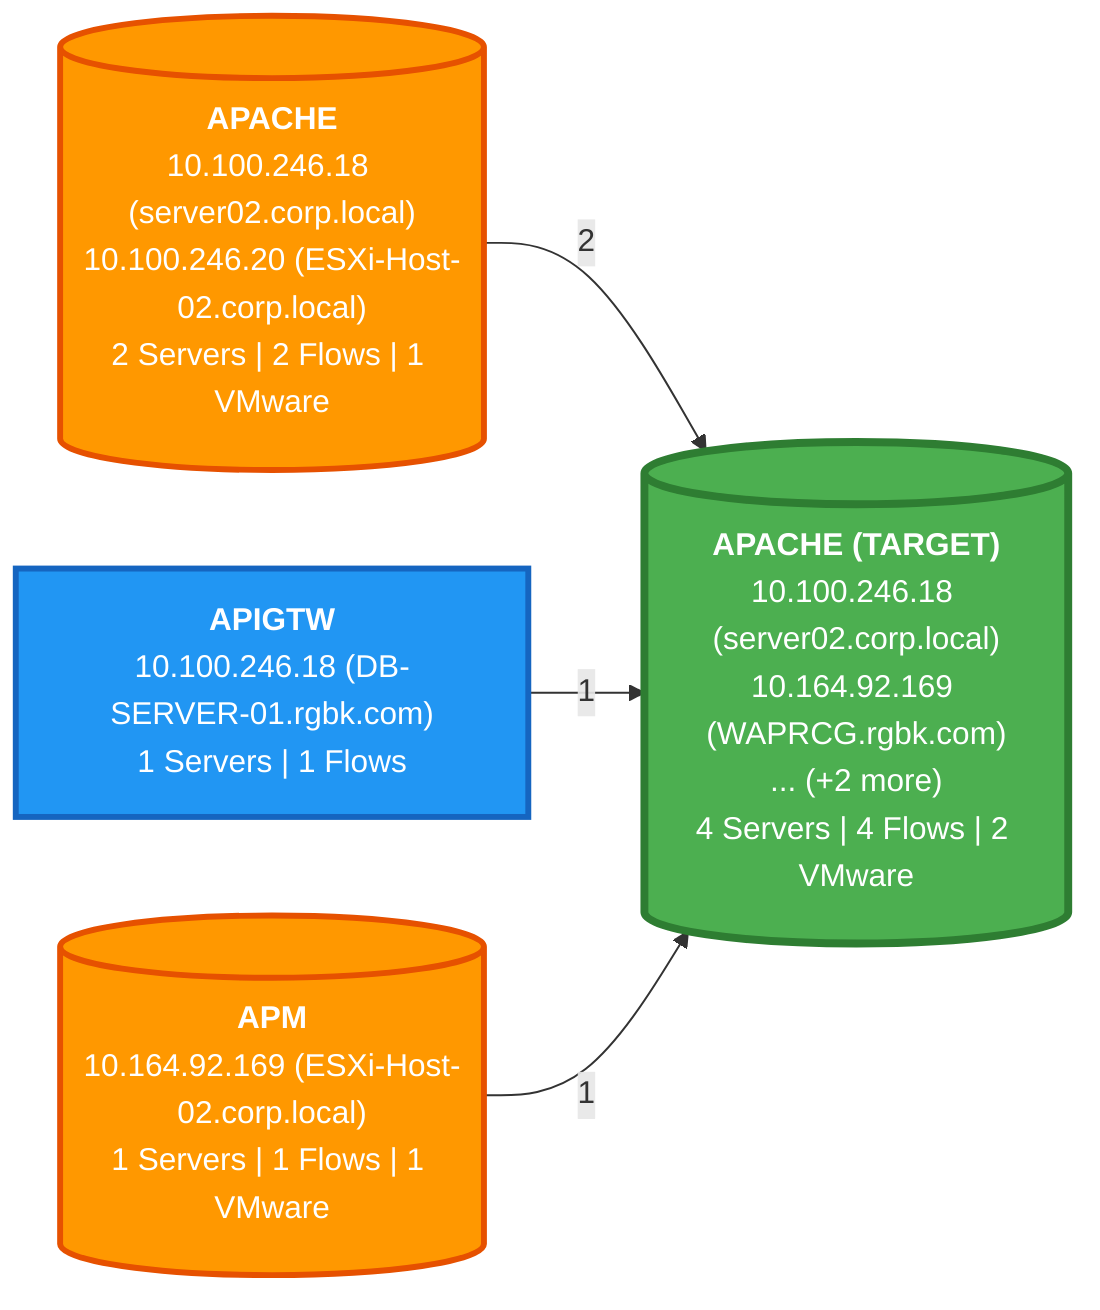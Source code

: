 graph LR
    %% UPSTREAM: Who sends data TO APACHE

    SRC_APP_0[("<b>APACHE</b><br/>10.100.246.18 (server02.corp.local)<br/>10.100.246.20 (ESXi-Host-02.corp.local)<br/>2 Servers | 2 Flows | 1 VMware")]:::vmware
    SRC_APP_1["<b>APIGTW</b><br/>10.100.246.18 (DB-SERVER-01.rgbk.com)<br/>1 Servers | 1 Flows"]:::sourceapp
    SRC_APP_2[("<b>APM</b><br/>10.164.92.169 (ESXi-Host-02.corp.local)<br/>1 Servers | 1 Flows | 1 VMware")]:::vmware
    TARGET[("<b>APACHE (TARGET)</b><br/>10.100.246.18 (server02.corp.local)<br/>10.164.92.169 (WAPRCG.rgbk.com)<br/>... (+2 more)<br/>4 Servers | 4 Flows | 2 VMware")]:::targetapp

    SRC_APP_0 -->|2| TARGET
    SRC_APP_1 -->|1| TARGET
    SRC_APP_2 -->|1| TARGET

    %% Styles
    classDef targetapp fill:#4CAF50,stroke:#2E7D32,stroke-width:4px,color:#fff
    classDef sourceapp fill:#2196F3,stroke:#1565C0,stroke-width:3px,color:#fff
    classDef vmware fill:#FF9800,stroke:#E65100,stroke-width:3px,color:#fff